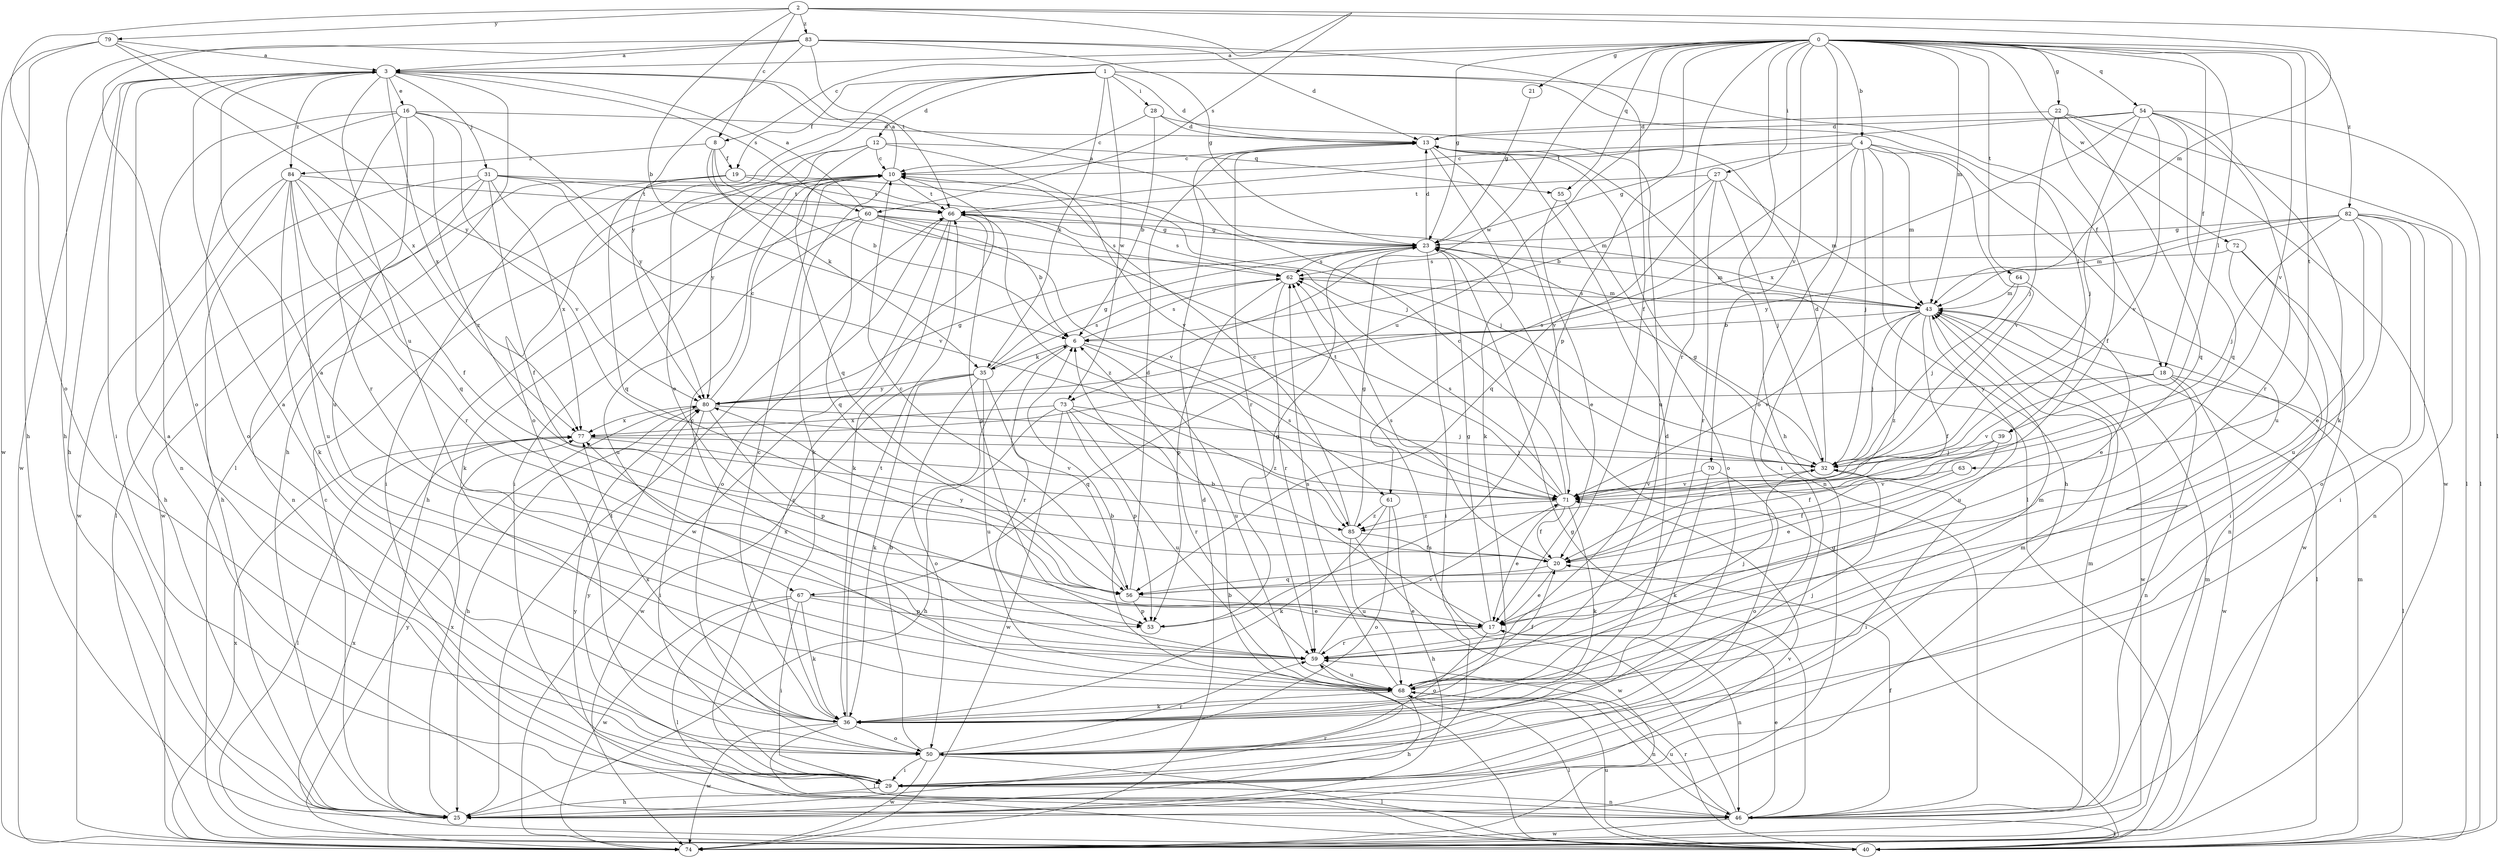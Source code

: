 strict digraph  {
0;
1;
2;
3;
4;
6;
8;
10;
12;
13;
16;
17;
18;
19;
20;
21;
22;
23;
25;
27;
28;
29;
31;
32;
35;
36;
39;
40;
43;
46;
50;
53;
54;
55;
56;
59;
60;
61;
62;
63;
64;
66;
67;
68;
70;
71;
72;
73;
74;
77;
79;
80;
82;
83;
84;
85;
0 -> 3  [label=a];
0 -> 4  [label=b];
0 -> 8  [label=c];
0 -> 18  [label=f];
0 -> 21  [label=g];
0 -> 22  [label=g];
0 -> 23  [label=g];
0 -> 25  [label=h];
0 -> 27  [label=i];
0 -> 39  [label=l];
0 -> 43  [label=m];
0 -> 50  [label=o];
0 -> 53  [label=p];
0 -> 54  [label=q];
0 -> 55  [label=q];
0 -> 59  [label=r];
0 -> 63  [label=t];
0 -> 64  [label=t];
0 -> 67  [label=u];
0 -> 70  [label=v];
0 -> 71  [label=v];
0 -> 72  [label=w];
0 -> 73  [label=w];
0 -> 82  [label=z];
1 -> 12  [label=d];
1 -> 13  [label=d];
1 -> 18  [label=f];
1 -> 19  [label=f];
1 -> 25  [label=h];
1 -> 28  [label=i];
1 -> 35  [label=k];
1 -> 39  [label=l];
1 -> 50  [label=o];
1 -> 73  [label=w];
2 -> 6  [label=b];
2 -> 8  [label=c];
2 -> 40  [label=l];
2 -> 43  [label=m];
2 -> 50  [label=o];
2 -> 60  [label=s];
2 -> 79  [label=y];
2 -> 83  [label=z];
3 -> 16  [label=e];
3 -> 25  [label=h];
3 -> 29  [label=i];
3 -> 31  [label=j];
3 -> 40  [label=l];
3 -> 60  [label=s];
3 -> 67  [label=u];
3 -> 74  [label=w];
3 -> 77  [label=x];
3 -> 84  [label=z];
4 -> 10  [label=c];
4 -> 23  [label=g];
4 -> 25  [label=h];
4 -> 29  [label=i];
4 -> 32  [label=j];
4 -> 43  [label=m];
4 -> 61  [label=s];
4 -> 68  [label=u];
4 -> 71  [label=v];
6 -> 35  [label=k];
6 -> 59  [label=r];
6 -> 61  [label=s];
6 -> 62  [label=s];
6 -> 68  [label=u];
8 -> 6  [label=b];
8 -> 19  [label=f];
8 -> 32  [label=j];
8 -> 35  [label=k];
8 -> 84  [label=z];
10 -> 3  [label=a];
10 -> 25  [label=h];
10 -> 29  [label=i];
10 -> 36  [label=k];
10 -> 66  [label=t];
12 -> 10  [label=c];
12 -> 17  [label=e];
12 -> 55  [label=q];
12 -> 56  [label=q];
12 -> 71  [label=v];
12 -> 80  [label=y];
13 -> 10  [label=c];
13 -> 36  [label=k];
13 -> 40  [label=l];
13 -> 46  [label=n];
13 -> 59  [label=r];
13 -> 71  [label=v];
16 -> 13  [label=d];
16 -> 46  [label=n];
16 -> 50  [label=o];
16 -> 59  [label=r];
16 -> 68  [label=u];
16 -> 71  [label=v];
16 -> 80  [label=y];
16 -> 85  [label=z];
17 -> 6  [label=b];
17 -> 23  [label=g];
17 -> 46  [label=n];
17 -> 50  [label=o];
17 -> 59  [label=r];
17 -> 77  [label=x];
18 -> 40  [label=l];
18 -> 46  [label=n];
18 -> 71  [label=v];
18 -> 74  [label=w];
18 -> 80  [label=y];
19 -> 29  [label=i];
19 -> 32  [label=j];
19 -> 56  [label=q];
19 -> 66  [label=t];
19 -> 74  [label=w];
20 -> 17  [label=e];
20 -> 56  [label=q];
20 -> 62  [label=s];
21 -> 23  [label=g];
22 -> 13  [label=d];
22 -> 20  [label=f];
22 -> 32  [label=j];
22 -> 40  [label=l];
22 -> 56  [label=q];
22 -> 74  [label=w];
23 -> 3  [label=a];
23 -> 13  [label=d];
23 -> 29  [label=i];
23 -> 43  [label=m];
23 -> 62  [label=s];
25 -> 10  [label=c];
25 -> 59  [label=r];
25 -> 66  [label=t];
25 -> 71  [label=v];
25 -> 77  [label=x];
27 -> 6  [label=b];
27 -> 32  [label=j];
27 -> 43  [label=m];
27 -> 56  [label=q];
27 -> 59  [label=r];
27 -> 66  [label=t];
28 -> 6  [label=b];
28 -> 10  [label=c];
28 -> 13  [label=d];
28 -> 68  [label=u];
29 -> 3  [label=a];
29 -> 25  [label=h];
29 -> 43  [label=m];
29 -> 46  [label=n];
29 -> 80  [label=y];
31 -> 20  [label=f];
31 -> 25  [label=h];
31 -> 40  [label=l];
31 -> 43  [label=m];
31 -> 46  [label=n];
31 -> 66  [label=t];
31 -> 71  [label=v];
31 -> 77  [label=x];
32 -> 13  [label=d];
32 -> 23  [label=g];
32 -> 29  [label=i];
32 -> 71  [label=v];
35 -> 23  [label=g];
35 -> 36  [label=k];
35 -> 50  [label=o];
35 -> 56  [label=q];
35 -> 62  [label=s];
35 -> 68  [label=u];
35 -> 74  [label=w];
35 -> 80  [label=y];
36 -> 3  [label=a];
36 -> 10  [label=c];
36 -> 13  [label=d];
36 -> 32  [label=j];
36 -> 40  [label=l];
36 -> 50  [label=o];
36 -> 66  [label=t];
36 -> 74  [label=w];
36 -> 77  [label=x];
39 -> 17  [label=e];
39 -> 20  [label=f];
39 -> 32  [label=j];
40 -> 6  [label=b];
40 -> 23  [label=g];
40 -> 43  [label=m];
40 -> 59  [label=r];
40 -> 68  [label=u];
40 -> 77  [label=x];
43 -> 6  [label=b];
43 -> 20  [label=f];
43 -> 32  [label=j];
43 -> 40  [label=l];
43 -> 62  [label=s];
43 -> 68  [label=u];
43 -> 71  [label=v];
43 -> 74  [label=w];
43 -> 85  [label=z];
46 -> 10  [label=c];
46 -> 17  [label=e];
46 -> 20  [label=f];
46 -> 23  [label=g];
46 -> 40  [label=l];
46 -> 43  [label=m];
46 -> 62  [label=s];
46 -> 68  [label=u];
46 -> 74  [label=w];
46 -> 80  [label=y];
50 -> 6  [label=b];
50 -> 29  [label=i];
50 -> 40  [label=l];
50 -> 59  [label=r];
50 -> 74  [label=w];
53 -> 23  [label=g];
54 -> 13  [label=d];
54 -> 32  [label=j];
54 -> 36  [label=k];
54 -> 40  [label=l];
54 -> 56  [label=q];
54 -> 59  [label=r];
54 -> 66  [label=t];
54 -> 71  [label=v];
54 -> 77  [label=x];
55 -> 17  [label=e];
55 -> 50  [label=o];
56 -> 10  [label=c];
56 -> 13  [label=d];
56 -> 17  [label=e];
56 -> 53  [label=p];
56 -> 80  [label=y];
59 -> 3  [label=a];
59 -> 10  [label=c];
59 -> 32  [label=j];
59 -> 68  [label=u];
59 -> 71  [label=v];
60 -> 3  [label=a];
60 -> 6  [label=b];
60 -> 23  [label=g];
60 -> 36  [label=k];
60 -> 56  [label=q];
60 -> 62  [label=s];
60 -> 68  [label=u];
60 -> 71  [label=v];
61 -> 25  [label=h];
61 -> 36  [label=k];
61 -> 50  [label=o];
61 -> 85  [label=z];
62 -> 43  [label=m];
62 -> 53  [label=p];
62 -> 59  [label=r];
63 -> 20  [label=f];
63 -> 71  [label=v];
64 -> 17  [label=e];
64 -> 32  [label=j];
64 -> 43  [label=m];
66 -> 23  [label=g];
66 -> 36  [label=k];
66 -> 50  [label=o];
66 -> 53  [label=p];
66 -> 62  [label=s];
66 -> 74  [label=w];
66 -> 85  [label=z];
67 -> 17  [label=e];
67 -> 29  [label=i];
67 -> 36  [label=k];
67 -> 40  [label=l];
67 -> 53  [label=p];
67 -> 74  [label=w];
68 -> 6  [label=b];
68 -> 20  [label=f];
68 -> 25  [label=h];
68 -> 36  [label=k];
68 -> 40  [label=l];
68 -> 43  [label=m];
68 -> 46  [label=n];
68 -> 62  [label=s];
70 -> 36  [label=k];
70 -> 50  [label=o];
70 -> 71  [label=v];
71 -> 10  [label=c];
71 -> 17  [label=e];
71 -> 20  [label=f];
71 -> 36  [label=k];
71 -> 62  [label=s];
71 -> 66  [label=t];
71 -> 85  [label=z];
72 -> 29  [label=i];
72 -> 46  [label=n];
72 -> 62  [label=s];
72 -> 74  [label=w];
73 -> 25  [label=h];
73 -> 53  [label=p];
73 -> 59  [label=r];
73 -> 68  [label=u];
73 -> 74  [label=w];
73 -> 77  [label=x];
73 -> 85  [label=z];
74 -> 13  [label=d];
74 -> 43  [label=m];
74 -> 77  [label=x];
74 -> 80  [label=y];
77 -> 32  [label=j];
77 -> 40  [label=l];
77 -> 71  [label=v];
79 -> 3  [label=a];
79 -> 25  [label=h];
79 -> 74  [label=w];
79 -> 77  [label=x];
79 -> 80  [label=y];
80 -> 10  [label=c];
80 -> 23  [label=g];
80 -> 25  [label=h];
80 -> 29  [label=i];
80 -> 32  [label=j];
80 -> 53  [label=p];
80 -> 77  [label=x];
82 -> 17  [label=e];
82 -> 23  [label=g];
82 -> 29  [label=i];
82 -> 32  [label=j];
82 -> 43  [label=m];
82 -> 46  [label=n];
82 -> 50  [label=o];
82 -> 68  [label=u];
82 -> 80  [label=y];
83 -> 3  [label=a];
83 -> 13  [label=d];
83 -> 20  [label=f];
83 -> 23  [label=g];
83 -> 25  [label=h];
83 -> 50  [label=o];
83 -> 66  [label=t];
83 -> 80  [label=y];
84 -> 20  [label=f];
84 -> 25  [label=h];
84 -> 36  [label=k];
84 -> 56  [label=q];
84 -> 59  [label=r];
84 -> 66  [label=t];
84 -> 68  [label=u];
84 -> 74  [label=w];
85 -> 10  [label=c];
85 -> 20  [label=f];
85 -> 23  [label=g];
85 -> 68  [label=u];
85 -> 74  [label=w];
}

